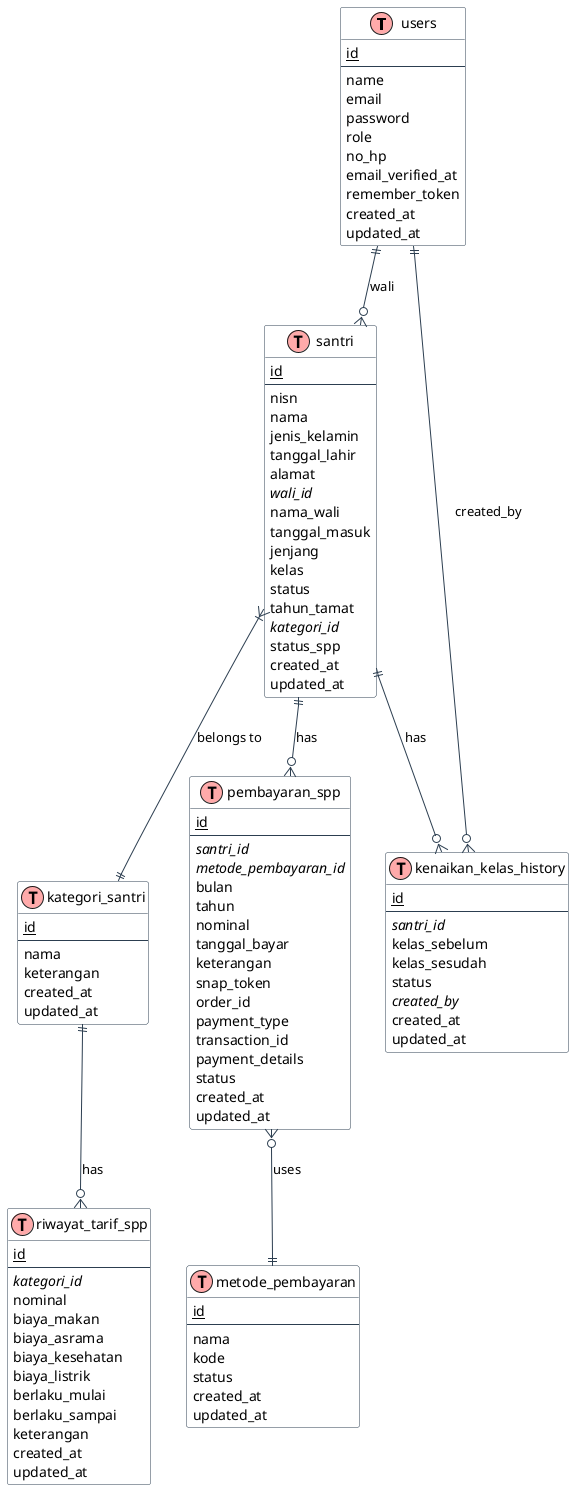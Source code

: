 @startuml Entity Relationship Diagram SPP

!define TABLE(x) class x << (T,#FFAAAA) >>
!define PRIMARY_KEY(x) <u>x</u>
!define FOREIGN_KEY(x) <i>x</i>

skinparam class {
    BackgroundColor White
    ArrowColor #2C3E50
    BorderColor #2C3E50
}

' Entities
TABLE(users) {
    PRIMARY_KEY(id)
    --
    name
    email
    password
    role
    no_hp
    email_verified_at
    remember_token
    created_at
    updated_at
}

TABLE(santri) {
    PRIMARY_KEY(id)
    --
    nisn
    nama
    jenis_kelamin
    tanggal_lahir
    alamat
    FOREIGN_KEY(wali_id)
    nama_wali
    tanggal_masuk
    jenjang
    kelas
    status
    tahun_tamat
    FOREIGN_KEY(kategori_id)
    status_spp
    created_at
    updated_at
}

TABLE(kategori_santri) {
    PRIMARY_KEY(id)
    --
    nama
    keterangan
    created_at
    updated_at
}

TABLE(pembayaran_spp) {
    PRIMARY_KEY(id)
    --
    FOREIGN_KEY(santri_id)
    FOREIGN_KEY(metode_pembayaran_id)
    bulan
    tahun
    nominal
    tanggal_bayar
    keterangan
    snap_token
    order_id
    payment_type
    transaction_id
    payment_details
    status
    created_at
    updated_at
}

TABLE(metode_pembayaran) {
    PRIMARY_KEY(id)
    --
    nama
    kode
    status
    created_at
    updated_at
}

TABLE(riwayat_tarif_spp) {
    PRIMARY_KEY(id)
    --
    FOREIGN_KEY(kategori_id)
    nominal
    biaya_makan
    biaya_asrama
    biaya_kesehatan
    biaya_listrik
    berlaku_mulai
    berlaku_sampai
    keterangan
    created_at
    updated_at
}

TABLE(kenaikan_kelas_history) {
    PRIMARY_KEY(id)
    --
    FOREIGN_KEY(santri_id)
    kelas_sebelum
    kelas_sesudah
    status
    FOREIGN_KEY(created_by)
    created_at
    updated_at
}

' Relationships
users ||--o{ santri : "wali"
users ||--o{ kenaikan_kelas_history : "created_by"

santri }|--|| kategori_santri : "belongs to"
santri ||--o{ pembayaran_spp : "has"
santri ||--o{ kenaikan_kelas_history : "has"

kategori_santri ||--o{ riwayat_tarif_spp : "has"

pembayaran_spp }o--|| metode_pembayaran : "uses"

@enduml